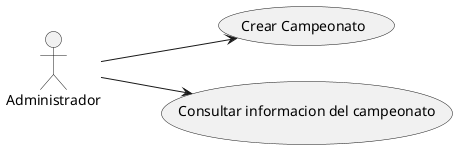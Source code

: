 @startuml
left to right direction
:Administrador: as Admin

Admin --> (Crear Campeonato)
Admin --> (Consultar informacion del campeonato) 
@enduml
